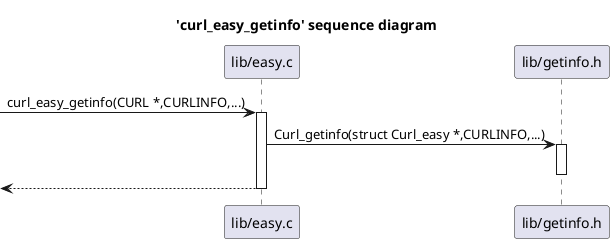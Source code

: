 @startuml
title 'curl_easy_getinfo' sequence diagram
participant "lib/easy.c" as C_0013686580212228222516
[-> C_0013686580212228222516 : curl_easy_getinfo(CURL *,CURLINFO,...)
activate C_0013686580212228222516
participant "lib/getinfo.h" as C_0015999069102115559730
C_0013686580212228222516 -> C_0015999069102115559730 [[https://github.com/curl/curl/blob/34cf9d54a46598c44938aa7598820484d7af7133/lib/easy.c#L873{}]] : Curl_getinfo(struct Curl_easy *,CURLINFO,...)
activate C_0015999069102115559730
deactivate C_0015999069102115559730
[<-- C_0013686580212228222516
deactivate C_0013686580212228222516

'Generated with clang-uml, version 0.6.1
'LLVM version Ubuntu clang version 19.1.1 (1ubuntu1)
@enduml
